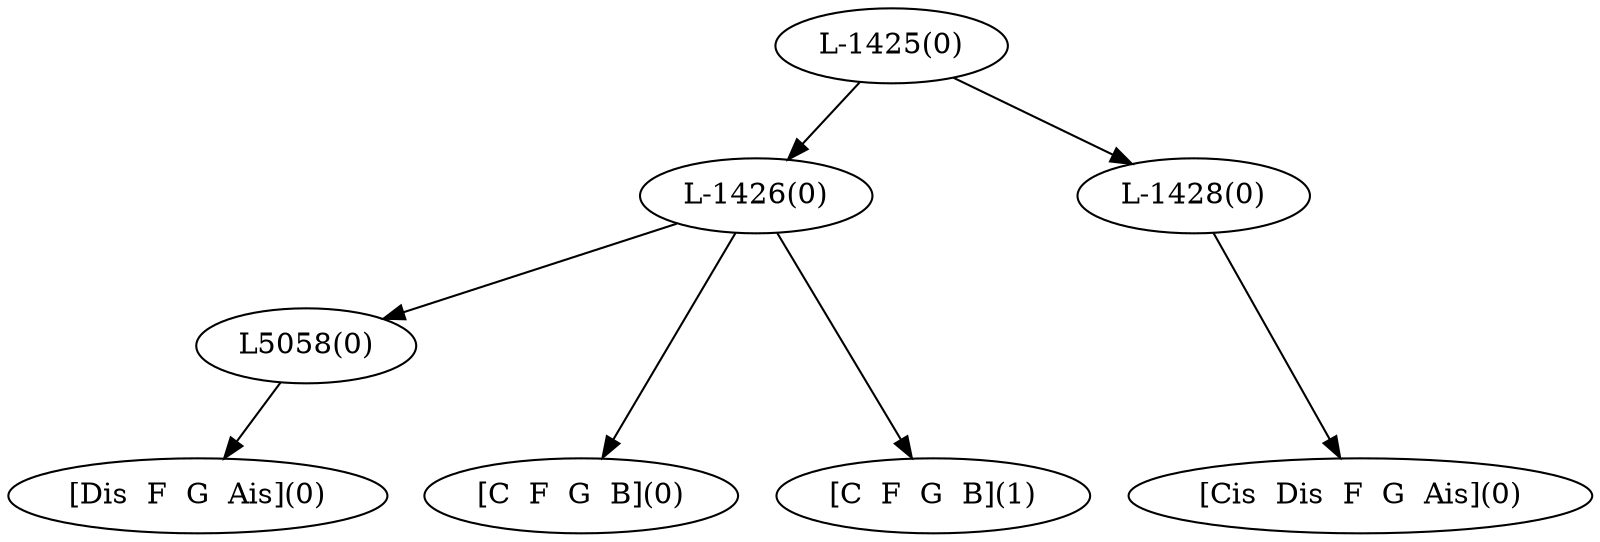 digraph sample{
"L5058(0)"->"[Dis  F  G  Ais](0)"
"L-1426(0)"->"[C  F  G  B](0)"
"L-1426(0)"->"L5058(0)"
"L-1426(0)"->"[C  F  G  B](1)"
"L-1428(0)"->"[Cis  Dis  F  G  Ais](0)"
"L-1425(0)"->"L-1426(0)"
"L-1425(0)"->"L-1428(0)"
{rank = min; "L-1425(0)"}
{rank = same; "L-1426(0)"; "L-1428(0)";}
{rank = same; "L5058(0)";}
{rank = max; "[C  F  G  B](0)"; "[C  F  G  B](1)"; "[Cis  Dis  F  G  Ais](0)"; "[Dis  F  G  Ais](0)";}
}
